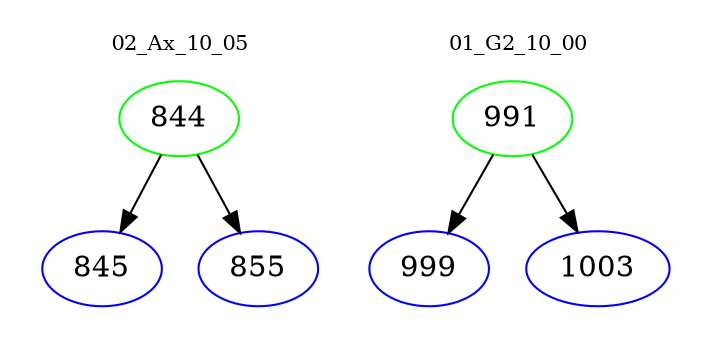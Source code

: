 digraph{
subgraph cluster_0 {
color = white
label = "02_Ax_10_05";
fontsize=10;
T0_844 [label="844", color="green"]
T0_844 -> T0_845 [color="black"]
T0_845 [label="845", color="blue"]
T0_844 -> T0_855 [color="black"]
T0_855 [label="855", color="blue"]
}
subgraph cluster_1 {
color = white
label = "01_G2_10_00";
fontsize=10;
T1_991 [label="991", color="green"]
T1_991 -> T1_999 [color="black"]
T1_999 [label="999", color="blue"]
T1_991 -> T1_1003 [color="black"]
T1_1003 [label="1003", color="blue"]
}
}
